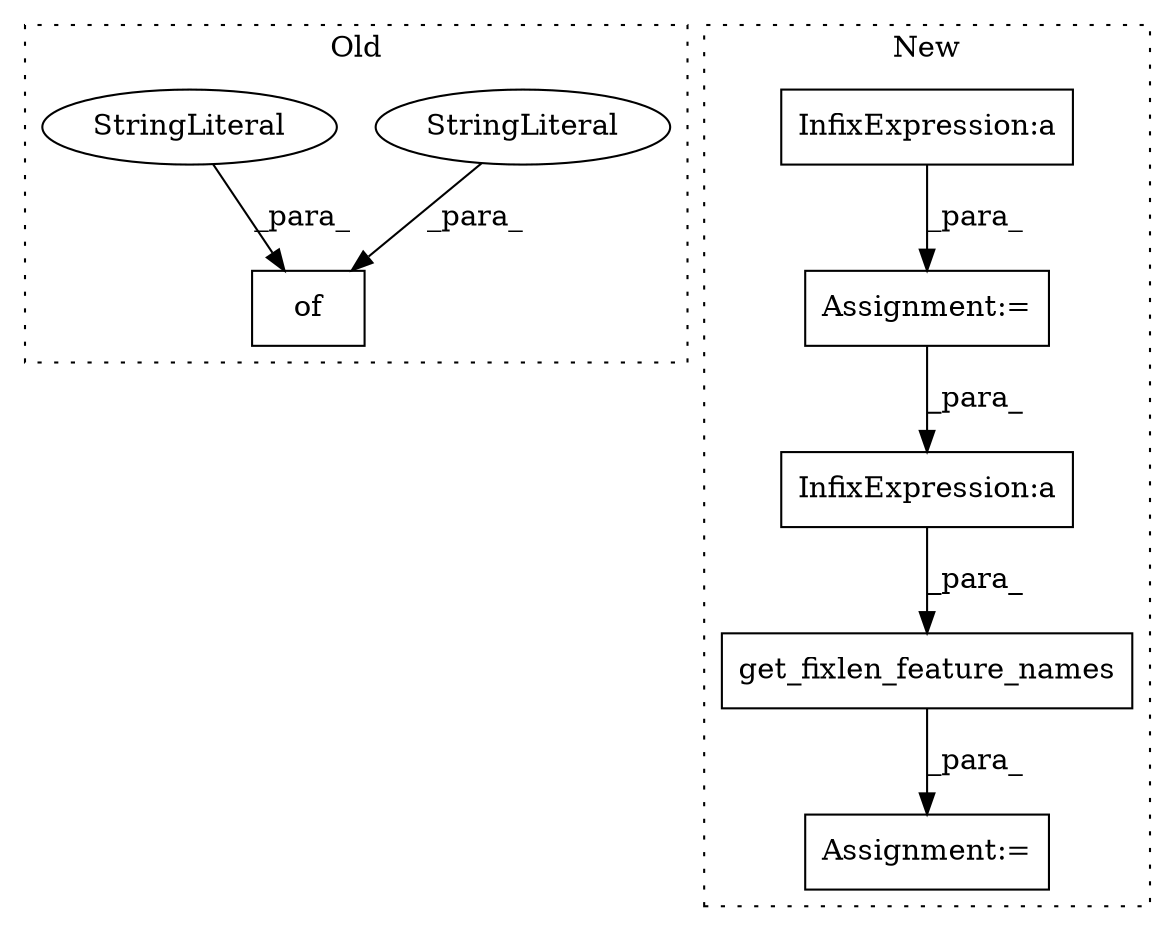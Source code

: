 digraph G {
subgraph cluster0 {
1 [label="of" a="32" s="1815,1871" l="3,1" shape="box"];
4 [label="StringLiteral" a="45" s="1818" l="8" shape="ellipse"];
6 [label="StringLiteral" a="45" s="1844" l="10" shape="ellipse"];
label = "Old";
style="dotted";
}
subgraph cluster1 {
2 [label="get_fixlen_feature_names" a="32" s="1792,1861" l="25,1" shape="box"];
3 [label="InfixExpression:a" a="27" s="1664" l="3" shape="box"];
5 [label="Assignment:=" a="7" s="1791" l="1" shape="box"];
7 [label="Assignment:=" a="7" s="1640" l="1" shape="box"];
8 [label="InfixExpression:a" a="27" s="1839" l="3" shape="box"];
label = "New";
style="dotted";
}
2 -> 5 [label="_para_"];
3 -> 7 [label="_para_"];
4 -> 1 [label="_para_"];
6 -> 1 [label="_para_"];
7 -> 8 [label="_para_"];
8 -> 2 [label="_para_"];
}